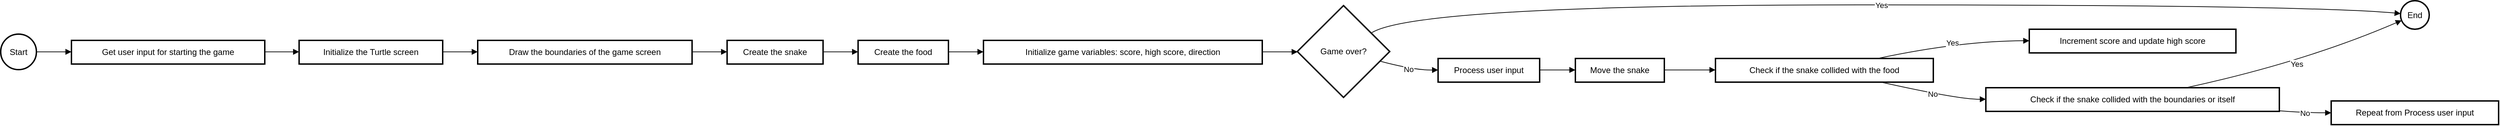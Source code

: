 <mxfile version="22.1.11" type="github">
  <diagram name="Page-1" id="Uu-oD4isFq8tpyOq0rmW">
    <mxGraphModel>
      <root>
        <mxCell id="0" />
        <mxCell id="1" parent="0" />
        <mxCell id="2" value="Start" style="ellipse;aspect=fixed;strokeWidth=2;whiteSpace=wrap;" vertex="1" parent="1">
          <mxGeometry y="52" width="51" height="51" as="geometry" />
        </mxCell>
        <mxCell id="3" value="Get user input for starting the game" style="whiteSpace=wrap;strokeWidth=2;" vertex="1" parent="1">
          <mxGeometry x="101" y="61" width="276" height="34" as="geometry" />
        </mxCell>
        <mxCell id="4" value="Initialize the Turtle screen" style="whiteSpace=wrap;strokeWidth=2;" vertex="1" parent="1">
          <mxGeometry x="426" y="61" width="205" height="34" as="geometry" />
        </mxCell>
        <mxCell id="5" value="Draw the boundaries of the game screen" style="whiteSpace=wrap;strokeWidth=2;" vertex="1" parent="1">
          <mxGeometry x="681" y="61" width="306" height="34" as="geometry" />
        </mxCell>
        <mxCell id="6" value="Create the snake" style="whiteSpace=wrap;strokeWidth=2;" vertex="1" parent="1">
          <mxGeometry x="1037" y="61" width="137" height="34" as="geometry" />
        </mxCell>
        <mxCell id="7" value="Create the food" style="whiteSpace=wrap;strokeWidth=2;" vertex="1" parent="1">
          <mxGeometry x="1224" y="61" width="129" height="34" as="geometry" />
        </mxCell>
        <mxCell id="8" value="Initialize game variables: score, high score, direction" style="whiteSpace=wrap;strokeWidth=2;" vertex="1" parent="1">
          <mxGeometry x="1403" y="61" width="398" height="34" as="geometry" />
        </mxCell>
        <mxCell id="9" value="Game over?" style="rhombus;strokeWidth=2;whiteSpace=wrap;" vertex="1" parent="1">
          <mxGeometry x="1851" y="11" width="132" height="132" as="geometry" />
        </mxCell>
        <mxCell id="10" value="End" style="ellipse;aspect=fixed;strokeWidth=2;whiteSpace=wrap;" vertex="1" parent="1">
          <mxGeometry x="3426" y="4" width="41" height="41" as="geometry" />
        </mxCell>
        <mxCell id="11" value="Process user input" style="whiteSpace=wrap;strokeWidth=2;" vertex="1" parent="1">
          <mxGeometry x="2052" y="87" width="145" height="34" as="geometry" />
        </mxCell>
        <mxCell id="12" value="Move the snake" style="whiteSpace=wrap;strokeWidth=2;" vertex="1" parent="1">
          <mxGeometry x="2248" y="87" width="127" height="34" as="geometry" />
        </mxCell>
        <mxCell id="13" value="Check if the snake collided with the food" style="whiteSpace=wrap;strokeWidth=2;" vertex="1" parent="1">
          <mxGeometry x="2448" y="87" width="311" height="34" as="geometry" />
        </mxCell>
        <mxCell id="14" value="Increment score and update high score" style="whiteSpace=wrap;strokeWidth=2;" vertex="1" parent="1">
          <mxGeometry x="2896" y="45" width="295" height="34" as="geometry" />
        </mxCell>
        <mxCell id="15" value="Check if the snake collided with the boundaries or itself" style="whiteSpace=wrap;strokeWidth=2;" vertex="1" parent="1">
          <mxGeometry x="2834" y="129" width="419" height="34" as="geometry" />
        </mxCell>
        <mxCell id="16" value="Repeat from Process user input" style="whiteSpace=wrap;strokeWidth=2;" vertex="1" parent="1">
          <mxGeometry x="3327" y="148" width="239" height="34" as="geometry" />
        </mxCell>
        <mxCell id="17" value="" style="curved=1;startArrow=none;endArrow=block;exitX=0.993;exitY=0.5;entryX=-0.001;entryY=0.485;" edge="1" parent="1" source="2" target="3">
          <mxGeometry relative="1" as="geometry">
            <Array as="points" />
          </mxGeometry>
        </mxCell>
        <mxCell id="18" value="" style="curved=1;startArrow=none;endArrow=block;exitX=0.998;exitY=0.485;entryX=0.002;entryY=0.485;" edge="1" parent="1" source="3" target="4">
          <mxGeometry relative="1" as="geometry">
            <Array as="points" />
          </mxGeometry>
        </mxCell>
        <mxCell id="19" value="" style="curved=1;startArrow=none;endArrow=block;exitX=1.0;exitY=0.485;entryX=0.0;entryY=0.485;" edge="1" parent="1" source="4" target="5">
          <mxGeometry relative="1" as="geometry">
            <Array as="points" />
          </mxGeometry>
        </mxCell>
        <mxCell id="20" value="" style="curved=1;startArrow=none;endArrow=block;exitX=1.001;exitY=0.485;entryX=0.002;entryY=0.485;" edge="1" parent="1" source="5" target="6">
          <mxGeometry relative="1" as="geometry">
            <Array as="points" />
          </mxGeometry>
        </mxCell>
        <mxCell id="21" value="" style="curved=1;startArrow=none;endArrow=block;exitX=1.003;exitY=0.485;entryX=0.003;entryY=0.485;" edge="1" parent="1" source="6" target="7">
          <mxGeometry relative="1" as="geometry">
            <Array as="points" />
          </mxGeometry>
        </mxCell>
        <mxCell id="22" value="" style="curved=1;startArrow=none;endArrow=block;exitX=0.999;exitY=0.485;entryX=-0.0;entryY=0.485;" edge="1" parent="1" source="7" target="8">
          <mxGeometry relative="1" as="geometry">
            <Array as="points" />
          </mxGeometry>
        </mxCell>
        <mxCell id="23" value="" style="curved=1;startArrow=none;endArrow=block;exitX=0.999;exitY=0.485;entryX=-0.003;entryY=0.504;" edge="1" parent="1" source="8" target="9">
          <mxGeometry relative="1" as="geometry">
            <Array as="points" />
          </mxGeometry>
        </mxCell>
        <mxCell id="24" value="Yes" style="curved=1;startArrow=none;endArrow=block;exitX=1.0;exitY=0.165;entryX=-0.002;entryY=0.446;" edge="1" parent="1" source="9" target="10">
          <mxGeometry relative="1" as="geometry">
            <Array as="points">
              <mxPoint x="2018" y="10" />
              <mxPoint x="3290" y="10" />
            </Array>
          </mxGeometry>
        </mxCell>
        <mxCell id="25" value="No" style="curved=1;startArrow=none;endArrow=block;exitX=1.0;exitY=0.633;entryX=0.002;entryY=0.485;" edge="1" parent="1" source="9" target="11">
          <mxGeometry relative="1" as="geometry">
            <Array as="points">
              <mxPoint x="2018" y="104" />
            </Array>
          </mxGeometry>
        </mxCell>
        <mxCell id="26" value="" style="curved=1;startArrow=none;endArrow=block;exitX=1.004;exitY=0.485;entryX=-0.003;entryY=0.485;" edge="1" parent="1" source="11" target="12">
          <mxGeometry relative="1" as="geometry">
            <Array as="points" />
          </mxGeometry>
        </mxCell>
        <mxCell id="27" value="" style="curved=1;startArrow=none;endArrow=block;exitX=0.994;exitY=0.485;entryX=0.001;entryY=0.485;" edge="1" parent="1" source="12" target="13">
          <mxGeometry relative="1" as="geometry">
            <Array as="points" />
          </mxGeometry>
        </mxCell>
        <mxCell id="28" value="Yes" style="curved=1;startArrow=none;endArrow=block;exitX=0.752;exitY=-0.015;entryX=0.0;entryY=0.485;" edge="1" parent="1" source="13" target="14">
          <mxGeometry relative="1" as="geometry">
            <Array as="points">
              <mxPoint x="2796" y="62" />
            </Array>
          </mxGeometry>
        </mxCell>
        <mxCell id="29" value="No" style="curved=1;startArrow=none;endArrow=block;exitX=0.752;exitY=0.985;entryX=-0.001;entryY=0.485;" edge="1" parent="1" source="13" target="15">
          <mxGeometry relative="1" as="geometry">
            <Array as="points">
              <mxPoint x="2796" y="146" />
            </Array>
          </mxGeometry>
        </mxCell>
        <mxCell id="30" value="Yes" style="curved=1;startArrow=none;endArrow=block;exitX=0.688;exitY=-0.015;entryX=-0.002;entryY=0.713;" edge="1" parent="1" source="15" target="10">
          <mxGeometry relative="1" as="geometry">
            <Array as="points">
              <mxPoint x="3290" y="92" />
            </Array>
          </mxGeometry>
        </mxCell>
        <mxCell id="31" value="No" style="curved=1;startArrow=none;endArrow=block;exitX=1.0;exitY=0.973;entryX=0.001;entryY=0.5;" edge="1" parent="1" source="15" target="16">
          <mxGeometry relative="1" as="geometry">
            <Array as="points">
              <mxPoint x="3290" y="165" />
            </Array>
          </mxGeometry>
        </mxCell>
      </root>
    </mxGraphModel>
  </diagram>
</mxfile>
